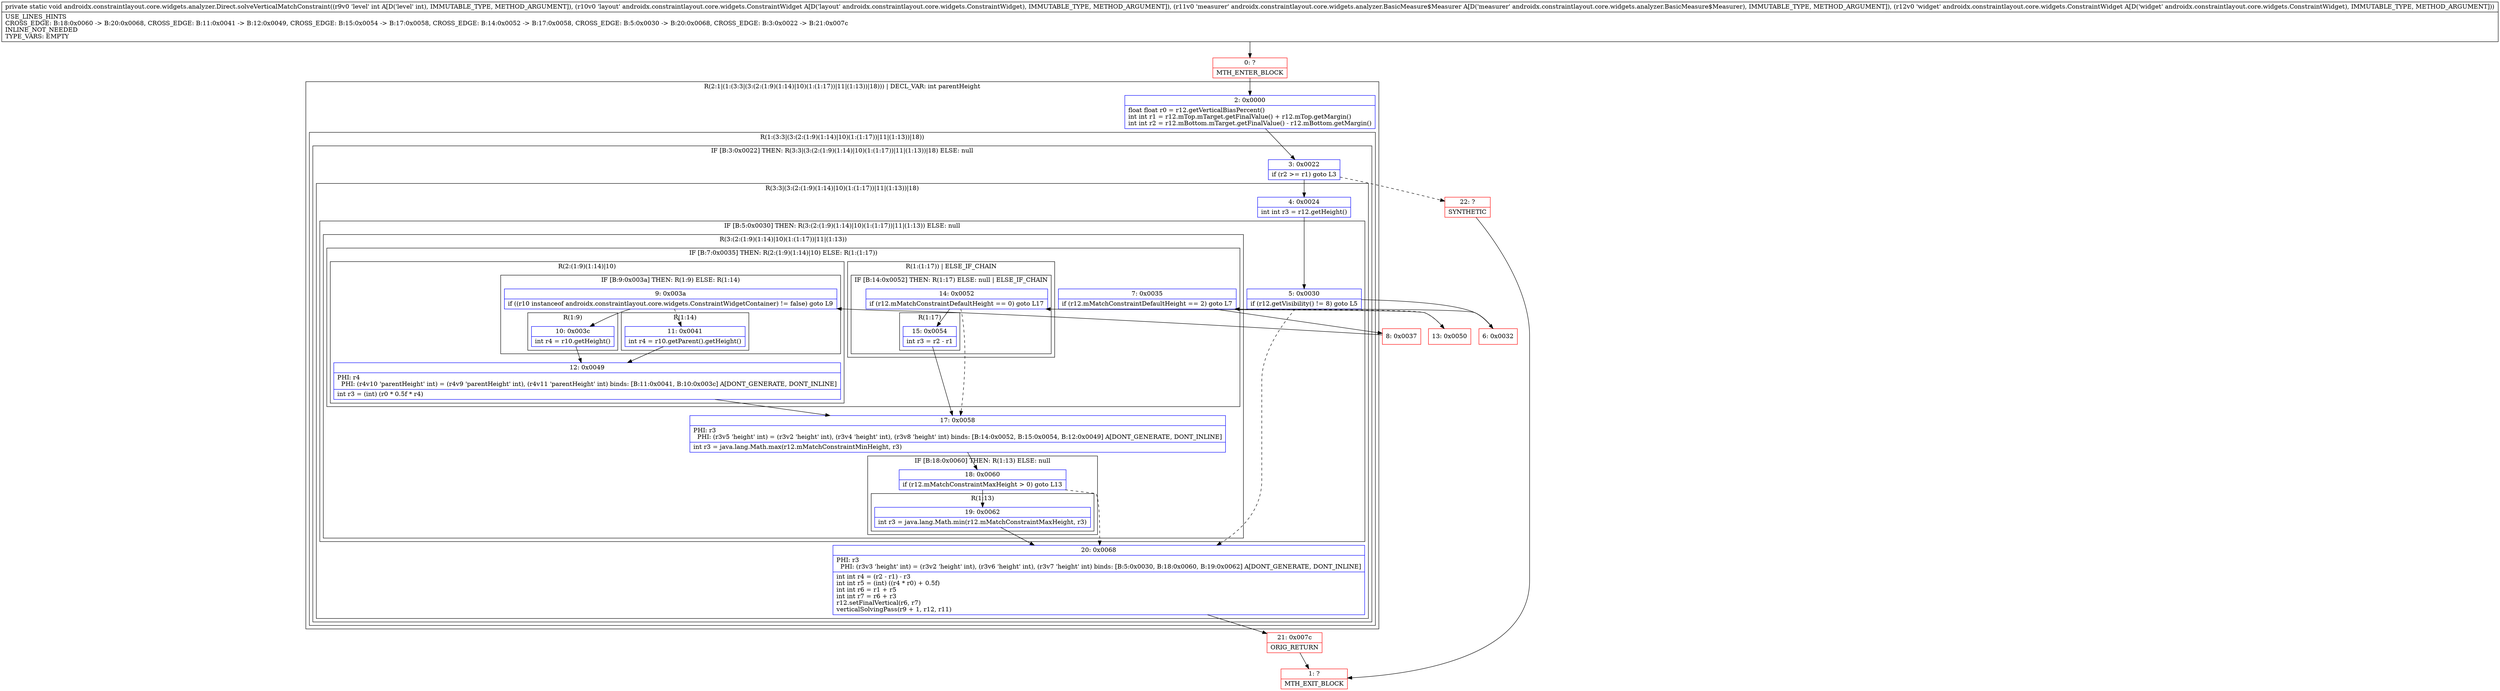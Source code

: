 digraph "CFG forandroidx.constraintlayout.core.widgets.analyzer.Direct.solveVerticalMatchConstraint(ILandroidx\/constraintlayout\/core\/widgets\/ConstraintWidget;Landroidx\/constraintlayout\/core\/widgets\/analyzer\/BasicMeasure$Measurer;Landroidx\/constraintlayout\/core\/widgets\/ConstraintWidget;)V" {
subgraph cluster_Region_1769237949 {
label = "R(2:1|(1:(3:3|(3:(2:(1:9)(1:14)|10)(1:(1:17))|11|(1:13))|18))) | DECL_VAR: int parentHeight\l";
node [shape=record,color=blue];
Node_2 [shape=record,label="{2\:\ 0x0000|float float r0 = r12.getVerticalBiasPercent()\lint int r1 = r12.mTop.mTarget.getFinalValue() + r12.mTop.getMargin()\lint int r2 = r12.mBottom.mTarget.getFinalValue() \- r12.mBottom.getMargin()\l}"];
subgraph cluster_Region_1397690314 {
label = "R(1:(3:3|(3:(2:(1:9)(1:14)|10)(1:(1:17))|11|(1:13))|18))";
node [shape=record,color=blue];
subgraph cluster_IfRegion_1367269298 {
label = "IF [B:3:0x0022] THEN: R(3:3|(3:(2:(1:9)(1:14)|10)(1:(1:17))|11|(1:13))|18) ELSE: null";
node [shape=record,color=blue];
Node_3 [shape=record,label="{3\:\ 0x0022|if (r2 \>= r1) goto L3\l}"];
subgraph cluster_Region_1153783747 {
label = "R(3:3|(3:(2:(1:9)(1:14)|10)(1:(1:17))|11|(1:13))|18)";
node [shape=record,color=blue];
Node_4 [shape=record,label="{4\:\ 0x0024|int int r3 = r12.getHeight()\l}"];
subgraph cluster_IfRegion_671582091 {
label = "IF [B:5:0x0030] THEN: R(3:(2:(1:9)(1:14)|10)(1:(1:17))|11|(1:13)) ELSE: null";
node [shape=record,color=blue];
Node_5 [shape=record,label="{5\:\ 0x0030|if (r12.getVisibility() != 8) goto L5\l}"];
subgraph cluster_Region_1016359989 {
label = "R(3:(2:(1:9)(1:14)|10)(1:(1:17))|11|(1:13))";
node [shape=record,color=blue];
subgraph cluster_IfRegion_205802489 {
label = "IF [B:7:0x0035] THEN: R(2:(1:9)(1:14)|10) ELSE: R(1:(1:17))";
node [shape=record,color=blue];
Node_7 [shape=record,label="{7\:\ 0x0035|if (r12.mMatchConstraintDefaultHeight == 2) goto L7\l}"];
subgraph cluster_Region_1704480973 {
label = "R(2:(1:9)(1:14)|10)";
node [shape=record,color=blue];
subgraph cluster_IfRegion_1755806344 {
label = "IF [B:9:0x003a] THEN: R(1:9) ELSE: R(1:14)";
node [shape=record,color=blue];
Node_9 [shape=record,label="{9\:\ 0x003a|if ((r10 instanceof androidx.constraintlayout.core.widgets.ConstraintWidgetContainer) != false) goto L9\l}"];
subgraph cluster_Region_70518518 {
label = "R(1:9)";
node [shape=record,color=blue];
Node_10 [shape=record,label="{10\:\ 0x003c|int r4 = r10.getHeight()\l}"];
}
subgraph cluster_Region_1965398406 {
label = "R(1:14)";
node [shape=record,color=blue];
Node_11 [shape=record,label="{11\:\ 0x0041|int r4 = r10.getParent().getHeight()\l}"];
}
}
Node_12 [shape=record,label="{12\:\ 0x0049|PHI: r4 \l  PHI: (r4v10 'parentHeight' int) = (r4v9 'parentHeight' int), (r4v11 'parentHeight' int) binds: [B:11:0x0041, B:10:0x003c] A[DONT_GENERATE, DONT_INLINE]\l|int r3 = (int) (r0 * 0.5f * r4)\l}"];
}
subgraph cluster_Region_1128073481 {
label = "R(1:(1:17)) | ELSE_IF_CHAIN\l";
node [shape=record,color=blue];
subgraph cluster_IfRegion_1469244730 {
label = "IF [B:14:0x0052] THEN: R(1:17) ELSE: null | ELSE_IF_CHAIN\l";
node [shape=record,color=blue];
Node_14 [shape=record,label="{14\:\ 0x0052|if (r12.mMatchConstraintDefaultHeight == 0) goto L17\l}"];
subgraph cluster_Region_455956901 {
label = "R(1:17)";
node [shape=record,color=blue];
Node_15 [shape=record,label="{15\:\ 0x0054|int r3 = r2 \- r1\l}"];
}
}
}
}
Node_17 [shape=record,label="{17\:\ 0x0058|PHI: r3 \l  PHI: (r3v5 'height' int) = (r3v2 'height' int), (r3v4 'height' int), (r3v8 'height' int) binds: [B:14:0x0052, B:15:0x0054, B:12:0x0049] A[DONT_GENERATE, DONT_INLINE]\l|int r3 = java.lang.Math.max(r12.mMatchConstraintMinHeight, r3)\l}"];
subgraph cluster_IfRegion_2032625586 {
label = "IF [B:18:0x0060] THEN: R(1:13) ELSE: null";
node [shape=record,color=blue];
Node_18 [shape=record,label="{18\:\ 0x0060|if (r12.mMatchConstraintMaxHeight \> 0) goto L13\l}"];
subgraph cluster_Region_1384210219 {
label = "R(1:13)";
node [shape=record,color=blue];
Node_19 [shape=record,label="{19\:\ 0x0062|int r3 = java.lang.Math.min(r12.mMatchConstraintMaxHeight, r3)\l}"];
}
}
}
}
Node_20 [shape=record,label="{20\:\ 0x0068|PHI: r3 \l  PHI: (r3v3 'height' int) = (r3v2 'height' int), (r3v6 'height' int), (r3v7 'height' int) binds: [B:5:0x0030, B:18:0x0060, B:19:0x0062] A[DONT_GENERATE, DONT_INLINE]\l|int int r4 = (r2 \- r1) \- r3\lint int r5 = (int) ((r4 * r0) + 0.5f)\lint int r6 = r1 + r5\lint int r7 = r6 + r3\lr12.setFinalVertical(r6, r7)\lverticalSolvingPass(r9 + 1, r12, r11)\l}"];
}
}
}
}
Node_0 [shape=record,color=red,label="{0\:\ ?|MTH_ENTER_BLOCK\l}"];
Node_6 [shape=record,color=red,label="{6\:\ 0x0032}"];
Node_8 [shape=record,color=red,label="{8\:\ 0x0037}"];
Node_13 [shape=record,color=red,label="{13\:\ 0x0050}"];
Node_21 [shape=record,color=red,label="{21\:\ 0x007c|ORIG_RETURN\l}"];
Node_1 [shape=record,color=red,label="{1\:\ ?|MTH_EXIT_BLOCK\l}"];
Node_22 [shape=record,color=red,label="{22\:\ ?|SYNTHETIC\l}"];
MethodNode[shape=record,label="{private static void androidx.constraintlayout.core.widgets.analyzer.Direct.solveVerticalMatchConstraint((r9v0 'level' int A[D('level' int), IMMUTABLE_TYPE, METHOD_ARGUMENT]), (r10v0 'layout' androidx.constraintlayout.core.widgets.ConstraintWidget A[D('layout' androidx.constraintlayout.core.widgets.ConstraintWidget), IMMUTABLE_TYPE, METHOD_ARGUMENT]), (r11v0 'measurer' androidx.constraintlayout.core.widgets.analyzer.BasicMeasure$Measurer A[D('measurer' androidx.constraintlayout.core.widgets.analyzer.BasicMeasure$Measurer), IMMUTABLE_TYPE, METHOD_ARGUMENT]), (r12v0 'widget' androidx.constraintlayout.core.widgets.ConstraintWidget A[D('widget' androidx.constraintlayout.core.widgets.ConstraintWidget), IMMUTABLE_TYPE, METHOD_ARGUMENT]))  | USE_LINES_HINTS\lCROSS_EDGE: B:18:0x0060 \-\> B:20:0x0068, CROSS_EDGE: B:11:0x0041 \-\> B:12:0x0049, CROSS_EDGE: B:15:0x0054 \-\> B:17:0x0058, CROSS_EDGE: B:14:0x0052 \-\> B:17:0x0058, CROSS_EDGE: B:5:0x0030 \-\> B:20:0x0068, CROSS_EDGE: B:3:0x0022 \-\> B:21:0x007c\lINLINE_NOT_NEEDED\lTYPE_VARS: EMPTY\l}"];
MethodNode -> Node_0;Node_2 -> Node_3;
Node_3 -> Node_4;
Node_3 -> Node_22[style=dashed];
Node_4 -> Node_5;
Node_5 -> Node_6;
Node_5 -> Node_20[style=dashed];
Node_7 -> Node_8;
Node_7 -> Node_13[style=dashed];
Node_9 -> Node_10;
Node_9 -> Node_11[style=dashed];
Node_10 -> Node_12;
Node_11 -> Node_12;
Node_12 -> Node_17;
Node_14 -> Node_15;
Node_14 -> Node_17[style=dashed];
Node_15 -> Node_17;
Node_17 -> Node_18;
Node_18 -> Node_19;
Node_18 -> Node_20[style=dashed];
Node_19 -> Node_20;
Node_20 -> Node_21;
Node_0 -> Node_2;
Node_6 -> Node_7;
Node_8 -> Node_9;
Node_13 -> Node_14;
Node_21 -> Node_1;
Node_22 -> Node_1;
}

